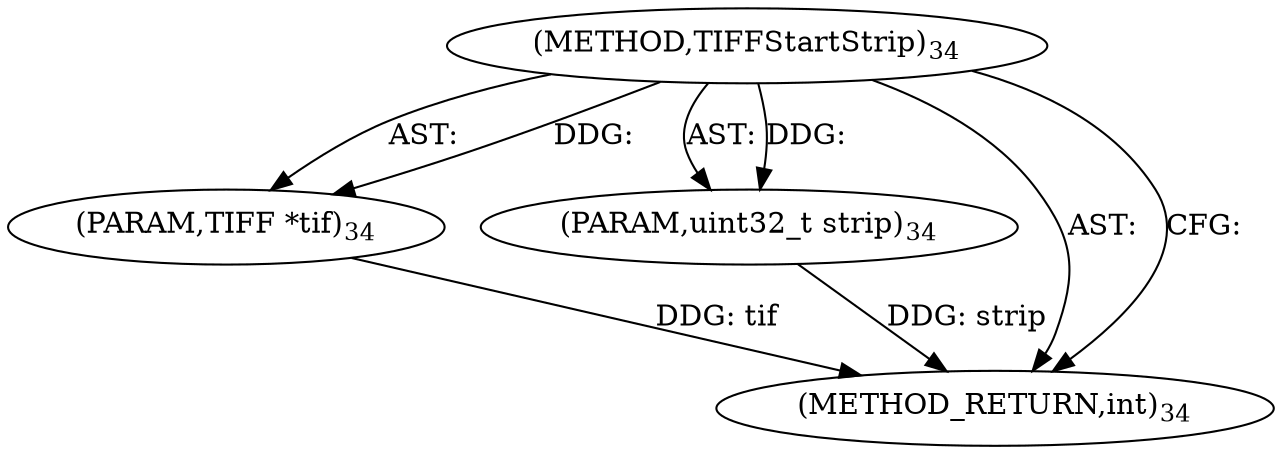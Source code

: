 digraph "TIFFStartStrip" {  
"73946" [label = <(METHOD,TIFFStartStrip)<SUB>34</SUB>> ]
"73947" [label = <(PARAM,TIFF *tif)<SUB>34</SUB>> ]
"73948" [label = <(PARAM,uint32_t strip)<SUB>34</SUB>> ]
"73949" [label = <(METHOD_RETURN,int)<SUB>34</SUB>> ]
  "73946" -> "73947"  [ label = "AST: "] 
  "73946" -> "73948"  [ label = "AST: "] 
  "73946" -> "73949"  [ label = "AST: "] 
  "73946" -> "73949"  [ label = "CFG: "] 
  "73947" -> "73949"  [ label = "DDG: tif"] 
  "73948" -> "73949"  [ label = "DDG: strip"] 
  "73946" -> "73947"  [ label = "DDG: "] 
  "73946" -> "73948"  [ label = "DDG: "] 
}
